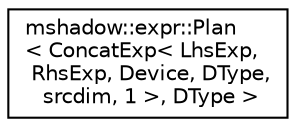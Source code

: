 digraph "Graphical Class Hierarchy"
{
 // LATEX_PDF_SIZE
  edge [fontname="Helvetica",fontsize="10",labelfontname="Helvetica",labelfontsize="10"];
  node [fontname="Helvetica",fontsize="10",shape=record];
  rankdir="LR";
  Node0 [label="mshadow::expr::Plan\l\< ConcatExp\< LhsExp,\l RhsExp, Device, DType,\l srcdim, 1 \>, DType \>",height=0.2,width=0.4,color="black", fillcolor="white", style="filled",URL="$structmshadow_1_1expr_1_1Plan_3_01ConcatExp_3_01LhsExp_00_01RhsExp_00_01Device_00_01DType_00_01sf74c7da7355736ea6219bfd5c40fa118.html",tooltip=" "];
}
